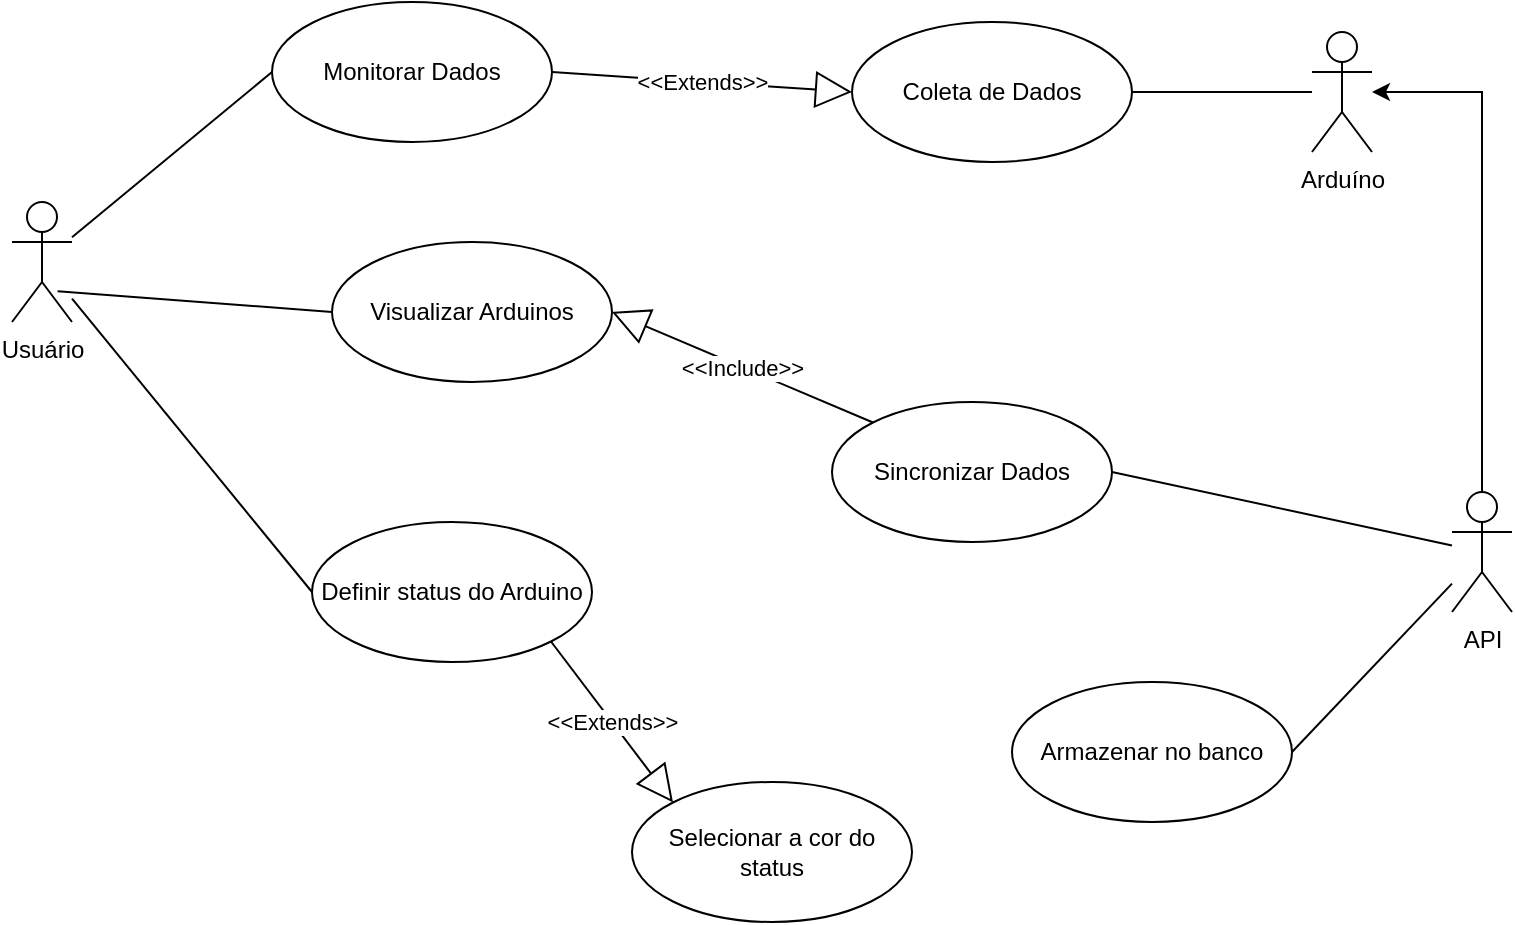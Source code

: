 <mxfile version="26.2.12">
  <diagram name="Página-1" id="mCyhtbN1ugzZTYAQ9Z3v">
    <mxGraphModel dx="1044" dy="570" grid="1" gridSize="10" guides="1" tooltips="1" connect="1" arrows="1" fold="1" page="1" pageScale="1" pageWidth="1169" pageHeight="827" math="0" shadow="0">
      <root>
        <mxCell id="0" />
        <mxCell id="1" parent="0" />
        <mxCell id="uNFvFwKkntAJXNEnPU_O-1" value="" style="endArrow=none;html=1;rounded=0;entryX=0;entryY=0.5;entryDx=0;entryDy=0;" edge="1" parent="1" source="uNFvFwKkntAJXNEnPU_O-2" target="uNFvFwKkntAJXNEnPU_O-11">
          <mxGeometry width="50" height="50" relative="1" as="geometry">
            <mxPoint x="510" y="320" as="sourcePoint" />
            <mxPoint x="530" y="190" as="targetPoint" />
          </mxGeometry>
        </mxCell>
        <mxCell id="uNFvFwKkntAJXNEnPU_O-2" value="Usuário" style="shape=umlActor;verticalLabelPosition=bottom;verticalAlign=top;html=1;" vertex="1" parent="1">
          <mxGeometry x="140" y="170" width="30" height="60" as="geometry" />
        </mxCell>
        <mxCell id="uNFvFwKkntAJXNEnPU_O-8" value="Arduíno" style="shape=umlActor;verticalLabelPosition=bottom;verticalAlign=top;html=1;" vertex="1" parent="1">
          <mxGeometry x="790" y="85" width="30" height="60" as="geometry" />
        </mxCell>
        <mxCell id="uNFvFwKkntAJXNEnPU_O-25" style="edgeStyle=orthogonalEdgeStyle;rounded=0;orthogonalLoop=1;jettySize=auto;html=1;" edge="1" parent="1" source="uNFvFwKkntAJXNEnPU_O-9" target="uNFvFwKkntAJXNEnPU_O-8">
          <mxGeometry relative="1" as="geometry">
            <Array as="points">
              <mxPoint x="875" y="115" />
            </Array>
          </mxGeometry>
        </mxCell>
        <mxCell id="uNFvFwKkntAJXNEnPU_O-9" value="API" style="shape=umlActor;verticalLabelPosition=bottom;verticalAlign=top;html=1;" vertex="1" parent="1">
          <mxGeometry x="860" y="315" width="30" height="60" as="geometry" />
        </mxCell>
        <mxCell id="uNFvFwKkntAJXNEnPU_O-11" value="Monitorar Dados" style="ellipse;whiteSpace=wrap;html=1;" vertex="1" parent="1">
          <mxGeometry x="270" y="70" width="140" height="70" as="geometry" />
        </mxCell>
        <mxCell id="uNFvFwKkntAJXNEnPU_O-12" value="Definir status do Arduino" style="ellipse;whiteSpace=wrap;html=1;" vertex="1" parent="1">
          <mxGeometry x="290" y="330" width="140" height="70" as="geometry" />
        </mxCell>
        <mxCell id="uNFvFwKkntAJXNEnPU_O-13" value="Selecionar a cor do status" style="ellipse;whiteSpace=wrap;html=1;" vertex="1" parent="1">
          <mxGeometry x="450" y="460" width="140" height="70" as="geometry" />
        </mxCell>
        <mxCell id="uNFvFwKkntAJXNEnPU_O-14" value="Visualizar Arduinos" style="ellipse;whiteSpace=wrap;html=1;" vertex="1" parent="1">
          <mxGeometry x="300" y="190" width="140" height="70" as="geometry" />
        </mxCell>
        <mxCell id="uNFvFwKkntAJXNEnPU_O-15" value="" style="endArrow=none;html=1;rounded=0;entryX=0;entryY=0.5;entryDx=0;entryDy=0;" edge="1" parent="1" source="uNFvFwKkntAJXNEnPU_O-2" target="uNFvFwKkntAJXNEnPU_O-12">
          <mxGeometry width="50" height="50" relative="1" as="geometry">
            <mxPoint x="180" y="198" as="sourcePoint" />
            <mxPoint x="280" y="115" as="targetPoint" />
          </mxGeometry>
        </mxCell>
        <mxCell id="uNFvFwKkntAJXNEnPU_O-16" value="" style="endArrow=none;html=1;rounded=0;entryX=0;entryY=0.5;entryDx=0;entryDy=0;exitX=0.76;exitY=0.743;exitDx=0;exitDy=0;exitPerimeter=0;" edge="1" parent="1" source="uNFvFwKkntAJXNEnPU_O-2" target="uNFvFwKkntAJXNEnPU_O-14">
          <mxGeometry width="50" height="50" relative="1" as="geometry">
            <mxPoint x="180" y="214" as="sourcePoint" />
            <mxPoint x="310" y="245" as="targetPoint" />
          </mxGeometry>
        </mxCell>
        <mxCell id="uNFvFwKkntAJXNEnPU_O-17" value="&amp;lt;&amp;lt;Extends&amp;gt;&amp;gt;" style="endArrow=block;endSize=16;endFill=0;html=1;rounded=0;exitX=1;exitY=1;exitDx=0;exitDy=0;entryX=0;entryY=0;entryDx=0;entryDy=0;" edge="1" parent="1" source="uNFvFwKkntAJXNEnPU_O-12" target="uNFvFwKkntAJXNEnPU_O-13">
          <mxGeometry width="160" relative="1" as="geometry">
            <mxPoint x="350" y="290" as="sourcePoint" />
            <mxPoint x="510" y="290" as="targetPoint" />
          </mxGeometry>
        </mxCell>
        <mxCell id="uNFvFwKkntAJXNEnPU_O-18" value="Coleta de Dados" style="ellipse;whiteSpace=wrap;html=1;" vertex="1" parent="1">
          <mxGeometry x="560" y="80" width="140" height="70" as="geometry" />
        </mxCell>
        <mxCell id="uNFvFwKkntAJXNEnPU_O-19" value="" style="endArrow=none;html=1;rounded=0;entryX=1;entryY=0.5;entryDx=0;entryDy=0;" edge="1" parent="1" source="uNFvFwKkntAJXNEnPU_O-8" target="uNFvFwKkntAJXNEnPU_O-18">
          <mxGeometry width="50" height="50" relative="1" as="geometry">
            <mxPoint x="180" y="198" as="sourcePoint" />
            <mxPoint x="280" y="115" as="targetPoint" />
          </mxGeometry>
        </mxCell>
        <mxCell id="uNFvFwKkntAJXNEnPU_O-21" value="Armazenar no banco" style="ellipse;whiteSpace=wrap;html=1;" vertex="1" parent="1">
          <mxGeometry x="640" y="410" width="140" height="70" as="geometry" />
        </mxCell>
        <mxCell id="uNFvFwKkntAJXNEnPU_O-22" value="" style="endArrow=none;html=1;rounded=0;entryX=1;entryY=0.5;entryDx=0;entryDy=0;" edge="1" parent="1" source="uNFvFwKkntAJXNEnPU_O-9" target="uNFvFwKkntAJXNEnPU_O-21">
          <mxGeometry width="50" height="50" relative="1" as="geometry">
            <mxPoint x="870" y="125" as="sourcePoint" />
            <mxPoint x="710" y="125" as="targetPoint" />
          </mxGeometry>
        </mxCell>
        <mxCell id="uNFvFwKkntAJXNEnPU_O-26" value="Sincronizar Dados" style="ellipse;whiteSpace=wrap;html=1;" vertex="1" parent="1">
          <mxGeometry x="550" y="270" width="140" height="70" as="geometry" />
        </mxCell>
        <mxCell id="uNFvFwKkntAJXNEnPU_O-27" value="" style="endArrow=none;html=1;rounded=0;entryX=1;entryY=0.5;entryDx=0;entryDy=0;" edge="1" parent="1" source="uNFvFwKkntAJXNEnPU_O-9" target="uNFvFwKkntAJXNEnPU_O-26">
          <mxGeometry width="50" height="50" relative="1" as="geometry">
            <mxPoint x="870" y="358" as="sourcePoint" />
            <mxPoint x="735" y="385" as="targetPoint" />
          </mxGeometry>
        </mxCell>
        <mxCell id="uNFvFwKkntAJXNEnPU_O-28" value="&amp;lt;&amp;lt;Include&amp;gt;&amp;gt;" style="endArrow=block;endSize=16;endFill=0;html=1;rounded=0;exitX=0;exitY=0;exitDx=0;exitDy=0;entryX=1;entryY=0.5;entryDx=0;entryDy=0;" edge="1" parent="1" source="uNFvFwKkntAJXNEnPU_O-26" target="uNFvFwKkntAJXNEnPU_O-14">
          <mxGeometry width="160" relative="1" as="geometry">
            <mxPoint x="460" y="290" as="sourcePoint" />
            <mxPoint x="620" y="290" as="targetPoint" />
          </mxGeometry>
        </mxCell>
        <mxCell id="uNFvFwKkntAJXNEnPU_O-29" value="&amp;lt;&amp;lt;Extends&amp;gt;&amp;gt;" style="endArrow=block;endSize=16;endFill=0;html=1;rounded=0;exitX=1;exitY=0.5;exitDx=0;exitDy=0;entryX=0;entryY=0.5;entryDx=0;entryDy=0;" edge="1" parent="1" source="uNFvFwKkntAJXNEnPU_O-11" target="uNFvFwKkntAJXNEnPU_O-18">
          <mxGeometry width="160" relative="1" as="geometry">
            <mxPoint x="419" y="400" as="sourcePoint" />
            <mxPoint x="481" y="480" as="targetPoint" />
          </mxGeometry>
        </mxCell>
      </root>
    </mxGraphModel>
  </diagram>
</mxfile>
